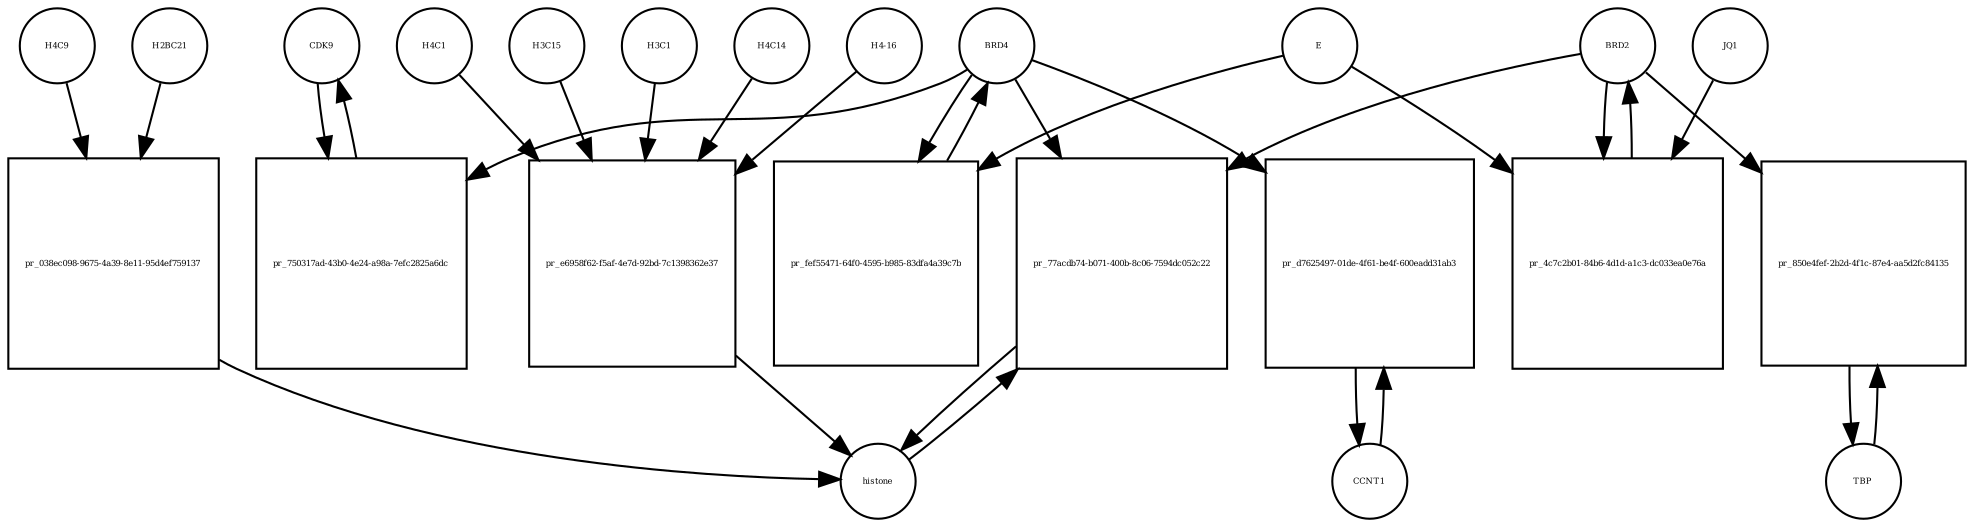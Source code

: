 strict digraph  {
CDK9 [annotation="", bipartite=0, cls=macromolecule, fontsize=4, label=CDK9, shape=circle];
"pr_750317ad-43b0-4e24-a98a-7efc2825a6dc" [annotation="", bipartite=1, cls=process, fontsize=4, label="pr_750317ad-43b0-4e24-a98a-7efc2825a6dc", shape=square];
BRD4 [annotation="", bipartite=0, cls=macromolecule, fontsize=4, label=BRD4, shape=circle];
CCNT1 [annotation="", bipartite=0, cls=macromolecule, fontsize=4, label=CCNT1, shape=circle];
"pr_d7625497-01de-4f61-be4f-600eadd31ab3" [annotation="", bipartite=1, cls=process, fontsize=4, label="pr_d7625497-01de-4f61-be4f-600eadd31ab3", shape=square];
histone [annotation="", bipartite=0, cls=complex, fontsize=4, label=histone, shape=circle];
"pr_77acdb74-b071-400b-8c06-7594dc052c22" [annotation="", bipartite=1, cls=process, fontsize=4, label="pr_77acdb74-b071-400b-8c06-7594dc052c22", shape=square];
BRD2 [annotation="", bipartite=0, cls=macromolecule, fontsize=4, label=BRD2, shape=circle];
"pr_fef55471-64f0-4595-b985-83dfa4a39c7b" [annotation="", bipartite=1, cls=process, fontsize=4, label="pr_fef55471-64f0-4595-b985-83dfa4a39c7b", shape=square];
E [annotation=urn_miriam_ncbiprotein_BCD58755, bipartite=0, cls=macromolecule, fontsize=4, label=E, shape=circle];
H4C14 [annotation="", bipartite=0, cls=macromolecule, fontsize=4, label=H4C14, shape=circle];
"pr_e6958f62-f5af-4e7d-92bd-7c1398362e37" [annotation="", bipartite=1, cls=process, fontsize=4, label="pr_e6958f62-f5af-4e7d-92bd-7c1398362e37", shape=square];
"H4-16" [annotation="", bipartite=0, cls=macromolecule, fontsize=4, label="H4-16", shape=circle];
H4C1 [annotation="", bipartite=0, cls=macromolecule, fontsize=4, label=H4C1, shape=circle];
H3C15 [annotation="", bipartite=0, cls=macromolecule, fontsize=4, label=H3C15, shape=circle];
H3C1 [annotation="", bipartite=0, cls=macromolecule, fontsize=4, label=H3C1, shape=circle];
"pr_4c7c2b01-84b6-4d1d-a1c3-dc033ea0e76a" [annotation="", bipartite=1, cls=process, fontsize=4, label="pr_4c7c2b01-84b6-4d1d-a1c3-dc033ea0e76a", shape=square];
JQ1 [annotation="", bipartite=0, cls=macromolecule, fontsize=4, label=JQ1, shape=circle];
TBP [annotation="", bipartite=0, cls=macromolecule, fontsize=4, label=TBP, shape=circle];
"pr_850e4fef-2b2d-4f1c-87e4-aa5d2fc84135" [annotation="", bipartite=1, cls=process, fontsize=4, label="pr_850e4fef-2b2d-4f1c-87e4-aa5d2fc84135", shape=square];
H4C9 [annotation="", bipartite=0, cls=macromolecule, fontsize=4, label=H4C9, shape=circle];
"pr_038ec098-9675-4a39-8e11-95d4ef759137" [annotation="", bipartite=1, cls=process, fontsize=4, label="pr_038ec098-9675-4a39-8e11-95d4ef759137", shape=square];
H2BC21 [annotation="", bipartite=0, cls=macromolecule, fontsize=4, label=H2BC21, shape=circle];
CDK9 -> "pr_750317ad-43b0-4e24-a98a-7efc2825a6dc"  [annotation="", interaction_type=consumption];
"pr_750317ad-43b0-4e24-a98a-7efc2825a6dc" -> CDK9  [annotation="", interaction_type=production];
BRD4 -> "pr_750317ad-43b0-4e24-a98a-7efc2825a6dc"  [annotation=urn_miriam_taxonomy_10090, interaction_type=catalysis];
BRD4 -> "pr_d7625497-01de-4f61-be4f-600eadd31ab3"  [annotation="", interaction_type=catalysis];
BRD4 -> "pr_77acdb74-b071-400b-8c06-7594dc052c22"  [annotation="urn_miriam_doi_10.1038%2Fnsmb.3228.|urn_miriam_doi_10.1016%2Fj.molcel.2008.01.018", interaction_type=catalysis];
BRD4 -> "pr_fef55471-64f0-4595-b985-83dfa4a39c7b"  [annotation="", interaction_type=consumption];
CCNT1 -> "pr_d7625497-01de-4f61-be4f-600eadd31ab3"  [annotation="", interaction_type=consumption];
"pr_d7625497-01de-4f61-be4f-600eadd31ab3" -> CCNT1  [annotation="", interaction_type=production];
histone -> "pr_77acdb74-b071-400b-8c06-7594dc052c22"  [annotation="", interaction_type=consumption];
"pr_77acdb74-b071-400b-8c06-7594dc052c22" -> histone  [annotation="", interaction_type=production];
BRD2 -> "pr_77acdb74-b071-400b-8c06-7594dc052c22"  [annotation="urn_miriam_doi_10.1038%2Fnsmb.3228.|urn_miriam_doi_10.1016%2Fj.molcel.2008.01.018", interaction_type=catalysis];
BRD2 -> "pr_4c7c2b01-84b6-4d1d-a1c3-dc033ea0e76a"  [annotation="", interaction_type=consumption];
BRD2 -> "pr_850e4fef-2b2d-4f1c-87e4-aa5d2fc84135"  [annotation="urn_miriam_doi_10.1007%2Fs11010-006-9223-6", interaction_type=catalysis];
"pr_fef55471-64f0-4595-b985-83dfa4a39c7b" -> BRD4  [annotation="", interaction_type=production];
E -> "pr_fef55471-64f0-4595-b985-83dfa4a39c7b"  [annotation="urn_miriam_doi_10.1038%2Fs41586-020-2286-9", interaction_type=inhibition];
E -> "pr_4c7c2b01-84b6-4d1d-a1c3-dc033ea0e76a"  [annotation="urn_miriam_doi_10.1038%2Fs41586-020-2286-9|urn_miriam_doi_10.1080%2F15592294.2018.1469891", interaction_type=inhibition];
H4C14 -> "pr_e6958f62-f5af-4e7d-92bd-7c1398362e37"  [annotation="", interaction_type=consumption];
"pr_e6958f62-f5af-4e7d-92bd-7c1398362e37" -> histone  [annotation="", interaction_type=production];
"H4-16" -> "pr_e6958f62-f5af-4e7d-92bd-7c1398362e37"  [annotation="", interaction_type=consumption];
H4C1 -> "pr_e6958f62-f5af-4e7d-92bd-7c1398362e37"  [annotation="", interaction_type=consumption];
H3C15 -> "pr_e6958f62-f5af-4e7d-92bd-7c1398362e37"  [annotation="", interaction_type=consumption];
H3C1 -> "pr_e6958f62-f5af-4e7d-92bd-7c1398362e37"  [annotation="", interaction_type=consumption];
"pr_4c7c2b01-84b6-4d1d-a1c3-dc033ea0e76a" -> BRD2  [annotation="", interaction_type=production];
JQ1 -> "pr_4c7c2b01-84b6-4d1d-a1c3-dc033ea0e76a"  [annotation="urn_miriam_doi_10.1038%2Fs41586-020-2286-9|urn_miriam_doi_10.1080%2F15592294.2018.1469891", interaction_type=inhibition];
TBP -> "pr_850e4fef-2b2d-4f1c-87e4-aa5d2fc84135"  [annotation="", interaction_type=consumption];
"pr_850e4fef-2b2d-4f1c-87e4-aa5d2fc84135" -> TBP  [annotation="", interaction_type=production];
H4C9 -> "pr_038ec098-9675-4a39-8e11-95d4ef759137"  [annotation="", interaction_type=consumption];
"pr_038ec098-9675-4a39-8e11-95d4ef759137" -> histone  [annotation="", interaction_type=production];
H2BC21 -> "pr_038ec098-9675-4a39-8e11-95d4ef759137"  [annotation="", interaction_type=consumption];
}
